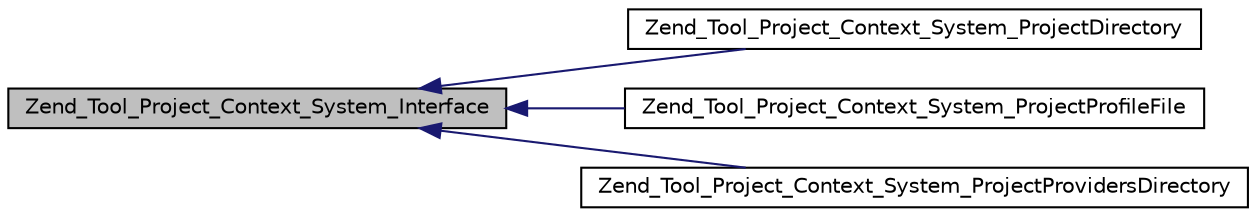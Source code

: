 digraph G
{
  edge [fontname="Helvetica",fontsize="10",labelfontname="Helvetica",labelfontsize="10"];
  node [fontname="Helvetica",fontsize="10",shape=record];
  rankdir="LR";
  Node1 [label="Zend_Tool_Project_Context_System_Interface",height=0.2,width=0.4,color="black", fillcolor="grey75", style="filled" fontcolor="black"];
  Node1 -> Node2 [dir="back",color="midnightblue",fontsize="10",style="solid",fontname="Helvetica"];
  Node2 [label="Zend_Tool_Project_Context_System_ProjectDirectory",height=0.2,width=0.4,color="black", fillcolor="white", style="filled",URL="$class_zend___tool___project___context___system___project_directory.html"];
  Node1 -> Node3 [dir="back",color="midnightblue",fontsize="10",style="solid",fontname="Helvetica"];
  Node3 [label="Zend_Tool_Project_Context_System_ProjectProfileFile",height=0.2,width=0.4,color="black", fillcolor="white", style="filled",URL="$class_zend___tool___project___context___system___project_profile_file.html"];
  Node1 -> Node4 [dir="back",color="midnightblue",fontsize="10",style="solid",fontname="Helvetica"];
  Node4 [label="Zend_Tool_Project_Context_System_ProjectProvidersDirectory",height=0.2,width=0.4,color="black", fillcolor="white", style="filled",URL="$class_zend___tool___project___context___system___project_providers_directory.html"];
}
